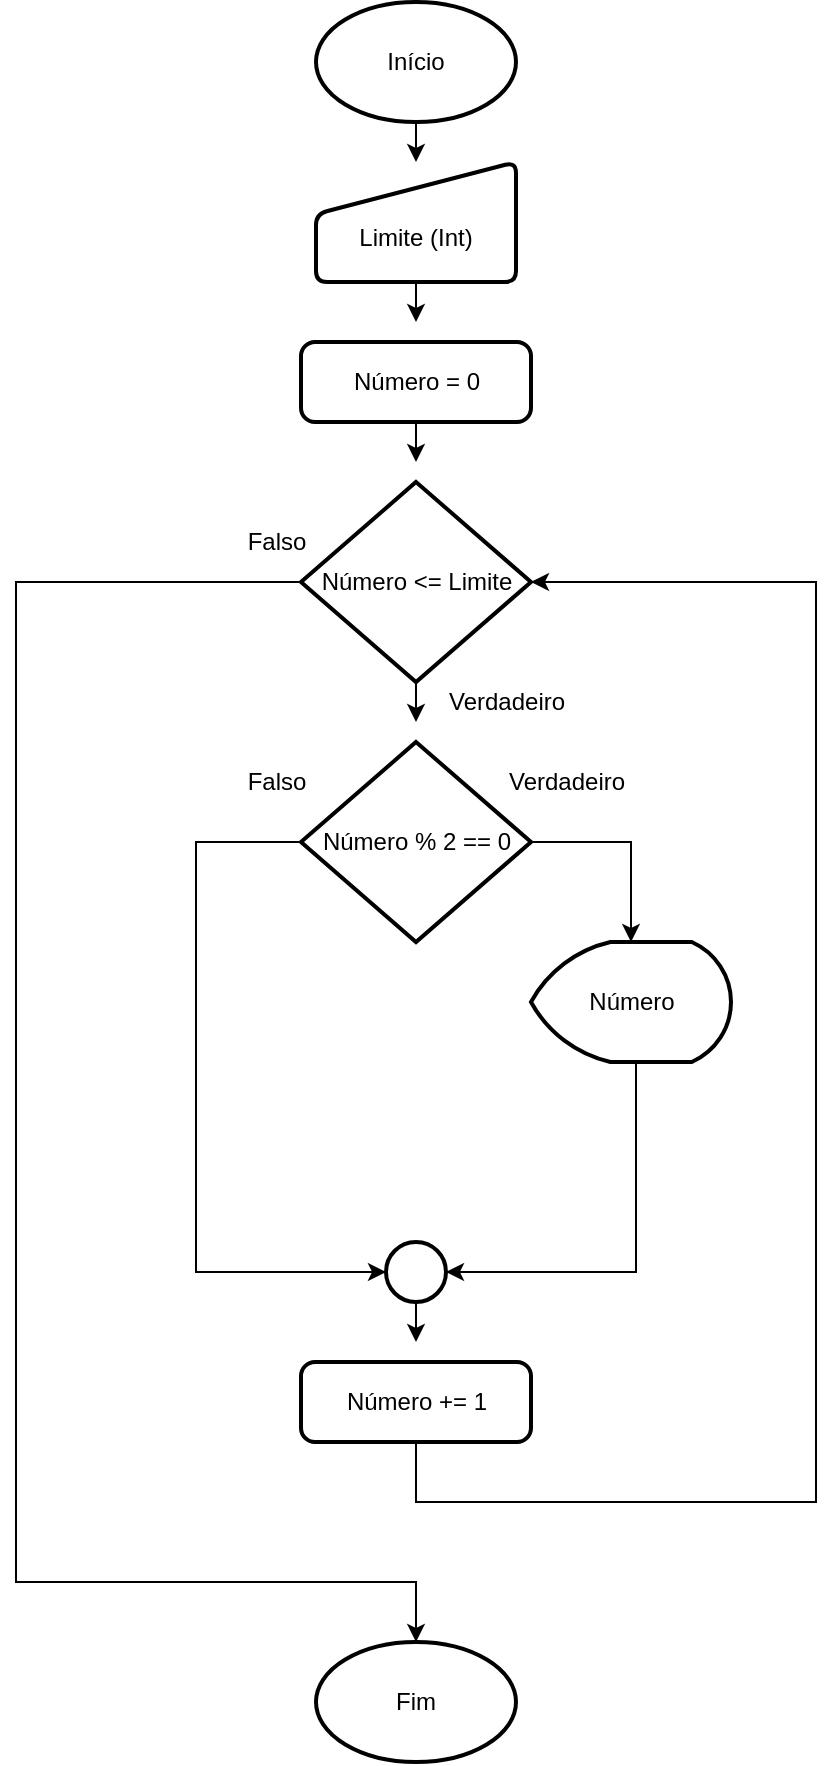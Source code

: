 <mxfile version="12.6.5" type="device"><diagram id="Jhz6is-E9AK1bz2Z1hV4" name="Page-1"><mxGraphModel dx="460" dy="806" grid="1" gridSize="10" guides="1" tooltips="1" connect="1" arrows="1" fold="1" page="1" pageScale="1" pageWidth="827" pageHeight="1169" math="0" shadow="0"><root><mxCell id="0"/><mxCell id="1" parent="0"/><mxCell id="K8bzJK7TPYSxDN8bUhN_-1" style="edgeStyle=orthogonalEdgeStyle;rounded=0;orthogonalLoop=1;jettySize=auto;html=1;" edge="1" parent="1" source="K8bzJK7TPYSxDN8bUhN_-2"><mxGeometry relative="1" as="geometry"><mxPoint x="520" y="90" as="targetPoint"/></mxGeometry></mxCell><mxCell id="K8bzJK7TPYSxDN8bUhN_-2" value="Início" style="strokeWidth=2;html=1;shape=mxgraph.flowchart.start_1;whiteSpace=wrap;" vertex="1" parent="1"><mxGeometry x="470" y="10" width="100" height="60" as="geometry"/></mxCell><mxCell id="K8bzJK7TPYSxDN8bUhN_-3" style="edgeStyle=orthogonalEdgeStyle;rounded=0;orthogonalLoop=1;jettySize=auto;html=1;" edge="1" parent="1" source="K8bzJK7TPYSxDN8bUhN_-4"><mxGeometry relative="1" as="geometry"><mxPoint x="520" y="240" as="targetPoint"/></mxGeometry></mxCell><mxCell id="K8bzJK7TPYSxDN8bUhN_-4" value="Número = 0" style="rounded=1;whiteSpace=wrap;html=1;absoluteArcSize=1;arcSize=14;strokeWidth=2;" vertex="1" parent="1"><mxGeometry x="462.5" y="180" width="115" height="40" as="geometry"/></mxCell><mxCell id="K8bzJK7TPYSxDN8bUhN_-21" style="edgeStyle=orthogonalEdgeStyle;rounded=0;orthogonalLoop=1;jettySize=auto;html=1;" edge="1" parent="1" source="K8bzJK7TPYSxDN8bUhN_-7"><mxGeometry relative="1" as="geometry"><mxPoint x="520" y="370" as="targetPoint"/></mxGeometry></mxCell><mxCell id="K8bzJK7TPYSxDN8bUhN_-30" style="edgeStyle=orthogonalEdgeStyle;rounded=0;orthogonalLoop=1;jettySize=auto;html=1;entryX=0.5;entryY=0;entryDx=0;entryDy=0;entryPerimeter=0;" edge="1" parent="1" source="K8bzJK7TPYSxDN8bUhN_-7" target="K8bzJK7TPYSxDN8bUhN_-14"><mxGeometry relative="1" as="geometry"><Array as="points"><mxPoint x="320" y="300"/><mxPoint x="320" y="800"/><mxPoint x="520" y="800"/></Array></mxGeometry></mxCell><mxCell id="K8bzJK7TPYSxDN8bUhN_-7" value="Número &amp;lt;= Limite" style="strokeWidth=2;html=1;shape=mxgraph.flowchart.decision;whiteSpace=wrap;" vertex="1" parent="1"><mxGeometry x="462.5" y="250" width="115" height="100" as="geometry"/></mxCell><mxCell id="K8bzJK7TPYSxDN8bUhN_-8" value="Verdadeiro" style="text;html=1;align=center;verticalAlign=middle;resizable=0;points=[];autosize=1;" vertex="1" parent="1"><mxGeometry x="560" y="390" width="70" height="20" as="geometry"/></mxCell><mxCell id="K8bzJK7TPYSxDN8bUhN_-9" value="Falso" style="text;html=1;align=center;verticalAlign=middle;resizable=0;points=[];autosize=1;" vertex="1" parent="1"><mxGeometry x="430" y="270" width="40" height="20" as="geometry"/></mxCell><mxCell id="K8bzJK7TPYSxDN8bUhN_-25" style="edgeStyle=orthogonalEdgeStyle;rounded=0;orthogonalLoop=1;jettySize=auto;html=1;entryX=1;entryY=0.5;entryDx=0;entryDy=0;entryPerimeter=0;" edge="1" parent="1" source="K8bzJK7TPYSxDN8bUhN_-11" target="K8bzJK7TPYSxDN8bUhN_-24"><mxGeometry relative="1" as="geometry"><Array as="points"><mxPoint x="630" y="645"/></Array></mxGeometry></mxCell><mxCell id="K8bzJK7TPYSxDN8bUhN_-11" value="Número" style="strokeWidth=2;html=1;shape=mxgraph.flowchart.display;whiteSpace=wrap;" vertex="1" parent="1"><mxGeometry x="577.5" y="480" width="100" height="60" as="geometry"/></mxCell><mxCell id="K8bzJK7TPYSxDN8bUhN_-14" value="Fim" style="strokeWidth=2;html=1;shape=mxgraph.flowchart.start_1;whiteSpace=wrap;" vertex="1" parent="1"><mxGeometry x="470" y="830" width="100" height="60" as="geometry"/></mxCell><mxCell id="K8bzJK7TPYSxDN8bUhN_-19" style="edgeStyle=orthogonalEdgeStyle;rounded=0;orthogonalLoop=1;jettySize=auto;html=1;" edge="1" parent="1" source="K8bzJK7TPYSxDN8bUhN_-18"><mxGeometry relative="1" as="geometry"><mxPoint x="520" y="170" as="targetPoint"/></mxGeometry></mxCell><mxCell id="K8bzJK7TPYSxDN8bUhN_-18" value="&lt;br&gt;Limite (Int)" style="html=1;strokeWidth=2;shape=manualInput;whiteSpace=wrap;rounded=1;size=26;arcSize=11;" vertex="1" parent="1"><mxGeometry x="470" y="90" width="100" height="60" as="geometry"/></mxCell><mxCell id="K8bzJK7TPYSxDN8bUhN_-22" style="edgeStyle=orthogonalEdgeStyle;rounded=0;orthogonalLoop=1;jettySize=auto;html=1;entryX=0.5;entryY=0;entryDx=0;entryDy=0;entryPerimeter=0;" edge="1" parent="1" source="K8bzJK7TPYSxDN8bUhN_-20" target="K8bzJK7TPYSxDN8bUhN_-11"><mxGeometry relative="1" as="geometry"><Array as="points"><mxPoint x="628" y="430"/></Array></mxGeometry></mxCell><mxCell id="K8bzJK7TPYSxDN8bUhN_-26" style="edgeStyle=orthogonalEdgeStyle;rounded=0;orthogonalLoop=1;jettySize=auto;html=1;entryX=0;entryY=0.5;entryDx=0;entryDy=0;entryPerimeter=0;" edge="1" parent="1" source="K8bzJK7TPYSxDN8bUhN_-20" target="K8bzJK7TPYSxDN8bUhN_-24"><mxGeometry relative="1" as="geometry"><Array as="points"><mxPoint x="410" y="430"/><mxPoint x="410" y="645"/></Array></mxGeometry></mxCell><mxCell id="K8bzJK7TPYSxDN8bUhN_-20" value="Número % 2 == 0" style="strokeWidth=2;html=1;shape=mxgraph.flowchart.decision;whiteSpace=wrap;" vertex="1" parent="1"><mxGeometry x="462.5" y="380" width="115" height="100" as="geometry"/></mxCell><mxCell id="K8bzJK7TPYSxDN8bUhN_-23" value="Falso" style="text;html=1;align=center;verticalAlign=middle;resizable=0;points=[];autosize=1;" vertex="1" parent="1"><mxGeometry x="430" y="390" width="40" height="20" as="geometry"/></mxCell><mxCell id="K8bzJK7TPYSxDN8bUhN_-28" style="edgeStyle=orthogonalEdgeStyle;rounded=0;orthogonalLoop=1;jettySize=auto;html=1;" edge="1" parent="1" source="K8bzJK7TPYSxDN8bUhN_-24"><mxGeometry relative="1" as="geometry"><mxPoint x="520" y="680" as="targetPoint"/></mxGeometry></mxCell><mxCell id="K8bzJK7TPYSxDN8bUhN_-24" value="" style="strokeWidth=2;html=1;shape=mxgraph.flowchart.start_2;whiteSpace=wrap;" vertex="1" parent="1"><mxGeometry x="505" y="630" width="30" height="30" as="geometry"/></mxCell><mxCell id="K8bzJK7TPYSxDN8bUhN_-29" style="edgeStyle=orthogonalEdgeStyle;rounded=0;orthogonalLoop=1;jettySize=auto;html=1;entryX=1;entryY=0.5;entryDx=0;entryDy=0;entryPerimeter=0;" edge="1" parent="1" source="K8bzJK7TPYSxDN8bUhN_-27" target="K8bzJK7TPYSxDN8bUhN_-7"><mxGeometry relative="1" as="geometry"><Array as="points"><mxPoint x="520" y="760"/><mxPoint x="720" y="760"/><mxPoint x="720" y="300"/></Array></mxGeometry></mxCell><mxCell id="K8bzJK7TPYSxDN8bUhN_-27" value="Número += 1" style="rounded=1;whiteSpace=wrap;html=1;absoluteArcSize=1;arcSize=14;strokeWidth=2;" vertex="1" parent="1"><mxGeometry x="462.5" y="690" width="115" height="40" as="geometry"/></mxCell><mxCell id="K8bzJK7TPYSxDN8bUhN_-31" value="Verdadeiro" style="text;html=1;align=center;verticalAlign=middle;resizable=0;points=[];autosize=1;" vertex="1" parent="1"><mxGeometry x="530" y="350" width="70" height="20" as="geometry"/></mxCell></root></mxGraphModel></diagram></mxfile>